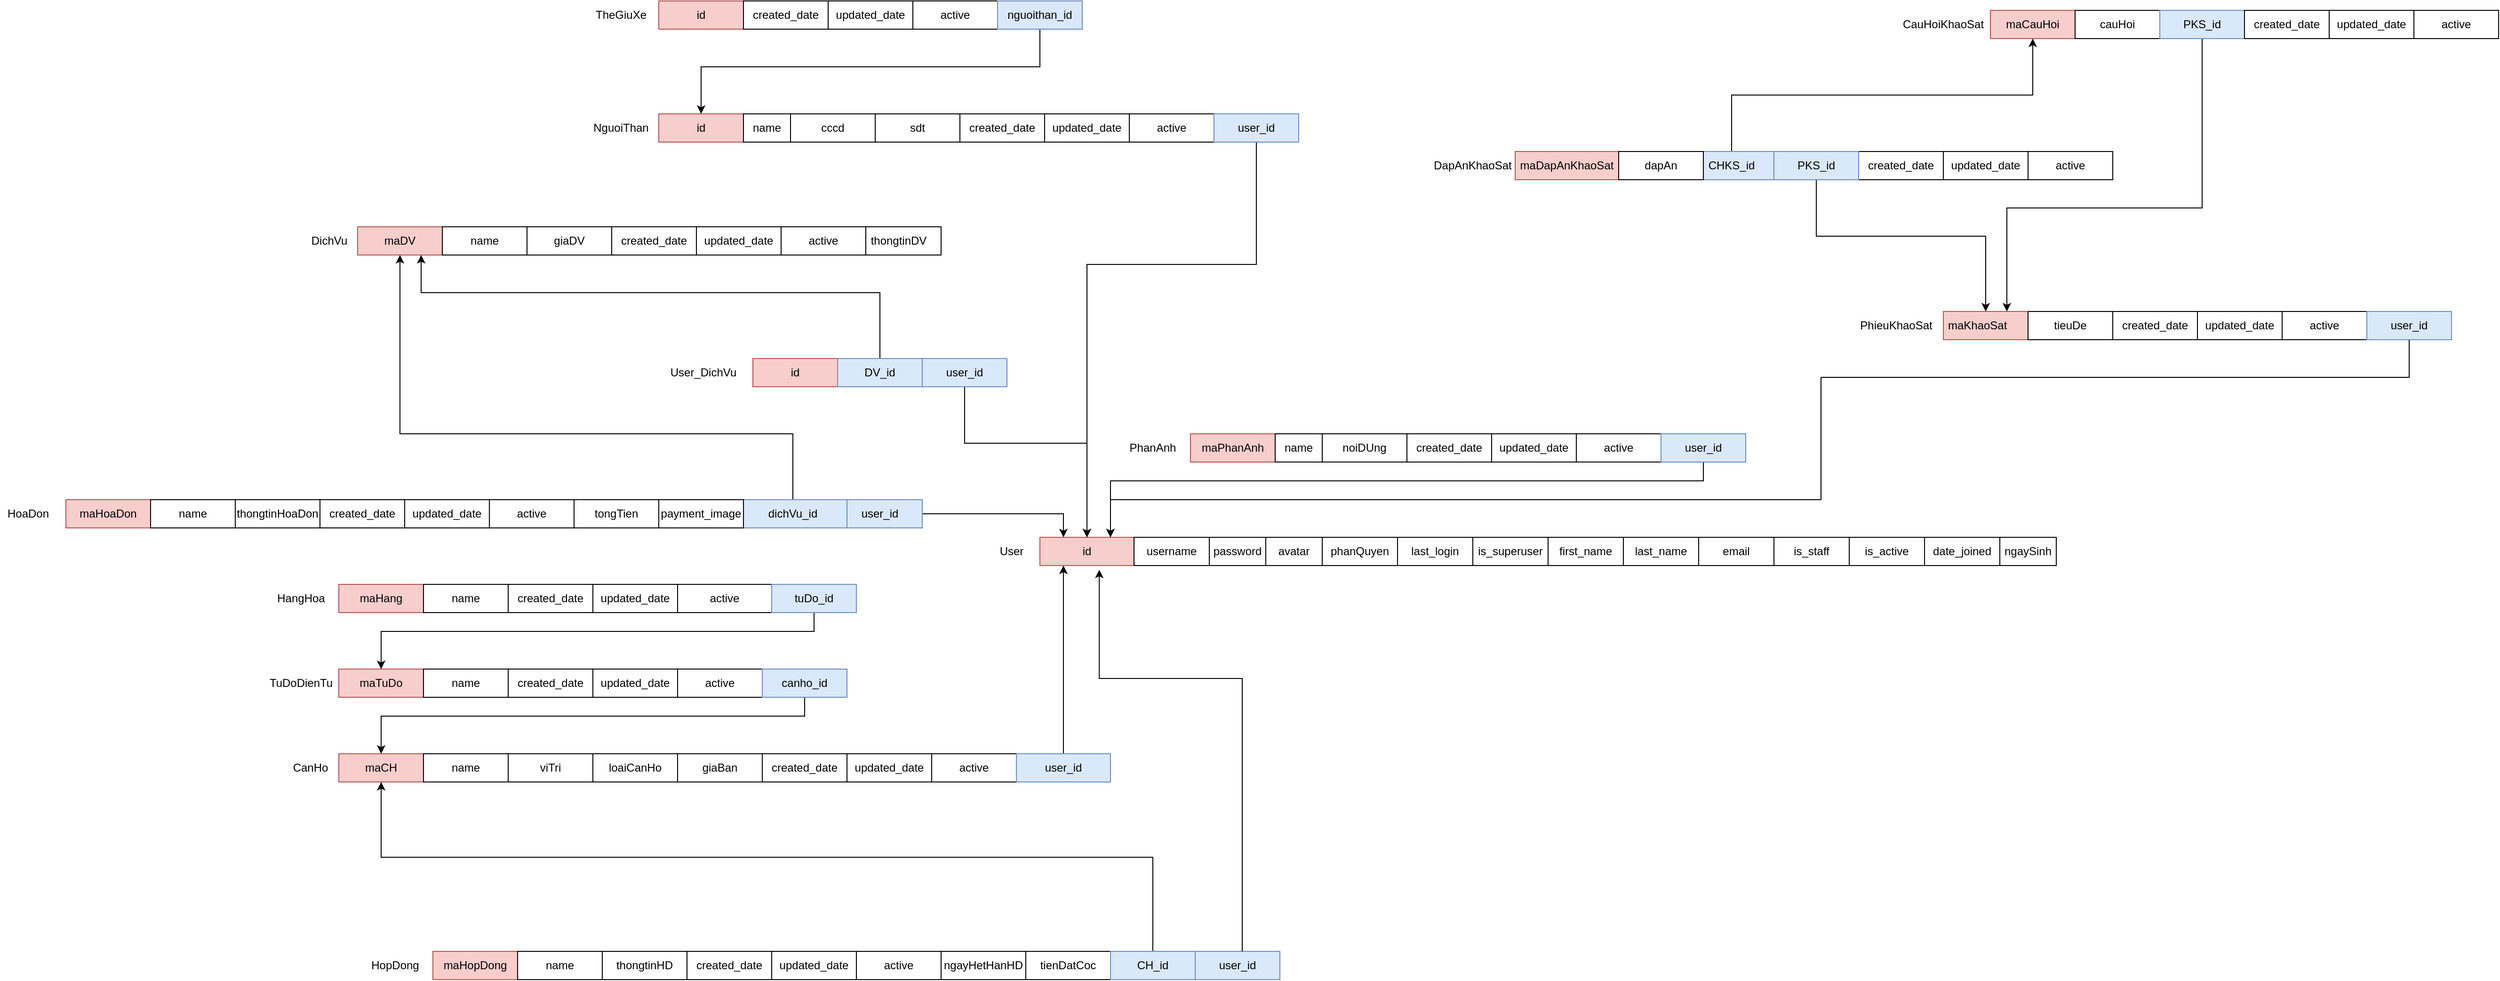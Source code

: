 <mxfile version="24.4.0" type="device">
  <diagram name="Page-1" id="q1O1vENpDjxw2p7QvaA1">
    <mxGraphModel dx="1042" dy="569" grid="1" gridSize="10" guides="1" tooltips="1" connect="1" arrows="1" fold="1" page="1" pageScale="1" pageWidth="850" pageHeight="1100" math="0" shadow="0">
      <root>
        <mxCell id="0" />
        <mxCell id="1" parent="0" />
        <mxCell id="f2DHljgT-3FuPf-j0i6e-1" value="id" style="rounded=0;whiteSpace=wrap;html=1;fillColor=#f8cecc;strokeColor=#b85450;" vertex="1" parent="1">
          <mxGeometry x="1465" y="1240" width="100" height="30" as="geometry" />
        </mxCell>
        <mxCell id="f2DHljgT-3FuPf-j0i6e-2" value="User" style="text;html=1;align=center;verticalAlign=middle;whiteSpace=wrap;rounded=0;" vertex="1" parent="1">
          <mxGeometry x="1405" y="1240" width="60" height="30" as="geometry" />
        </mxCell>
        <mxCell id="f2DHljgT-3FuPf-j0i6e-3" value="username" style="rounded=0;whiteSpace=wrap;html=1;" vertex="1" parent="1">
          <mxGeometry x="1565" y="1240" width="80" height="30" as="geometry" />
        </mxCell>
        <mxCell id="f2DHljgT-3FuPf-j0i6e-4" value="password" style="rounded=0;whiteSpace=wrap;html=1;" vertex="1" parent="1">
          <mxGeometry x="1645" y="1240" width="60" height="30" as="geometry" />
        </mxCell>
        <mxCell id="f2DHljgT-3FuPf-j0i6e-5" value="avatar" style="rounded=0;whiteSpace=wrap;html=1;" vertex="1" parent="1">
          <mxGeometry x="1705" y="1240" width="60" height="30" as="geometry" />
        </mxCell>
        <mxCell id="f2DHljgT-3FuPf-j0i6e-6" value="phanQuyen" style="rounded=0;whiteSpace=wrap;html=1;" vertex="1" parent="1">
          <mxGeometry x="1765" y="1240" width="80" height="30" as="geometry" />
        </mxCell>
        <mxCell id="f2DHljgT-3FuPf-j0i6e-7" value="maCH" style="rounded=0;whiteSpace=wrap;html=1;fillColor=#f8cecc;strokeColor=#b85450;" vertex="1" parent="1">
          <mxGeometry x="720" y="1470" width="90" height="30" as="geometry" />
        </mxCell>
        <mxCell id="f2DHljgT-3FuPf-j0i6e-8" value="HopDong" style="text;html=1;align=center;verticalAlign=middle;whiteSpace=wrap;rounded=0;rotation=0;" vertex="1" parent="1">
          <mxGeometry x="750" y="1680" width="60" height="30" as="geometry" />
        </mxCell>
        <mxCell id="f2DHljgT-3FuPf-j0i6e-9" value="name" style="rounded=0;whiteSpace=wrap;html=1;" vertex="1" parent="1">
          <mxGeometry x="810" y="1470" width="90" height="30" as="geometry" />
        </mxCell>
        <mxCell id="f2DHljgT-3FuPf-j0i6e-10" value="viTri" style="rounded=0;whiteSpace=wrap;html=1;" vertex="1" parent="1">
          <mxGeometry x="900" y="1470" width="90" height="30" as="geometry" />
        </mxCell>
        <mxCell id="f2DHljgT-3FuPf-j0i6e-11" value="loaiCanHo" style="rounded=0;whiteSpace=wrap;html=1;" vertex="1" parent="1">
          <mxGeometry x="990" y="1470" width="90" height="30" as="geometry" />
        </mxCell>
        <mxCell id="f2DHljgT-3FuPf-j0i6e-12" value="giaBan" style="rounded=0;whiteSpace=wrap;html=1;" vertex="1" parent="1">
          <mxGeometry x="1080" y="1470" width="90" height="30" as="geometry" />
        </mxCell>
        <mxCell id="f2DHljgT-3FuPf-j0i6e-13" value="first_name" style="rounded=0;whiteSpace=wrap;html=1;" vertex="1" parent="1">
          <mxGeometry x="2005" y="1240" width="80" height="30" as="geometry" />
        </mxCell>
        <mxCell id="f2DHljgT-3FuPf-j0i6e-14" value="last_login" style="rounded=0;whiteSpace=wrap;html=1;" vertex="1" parent="1">
          <mxGeometry x="1845" y="1240" width="80" height="30" as="geometry" />
        </mxCell>
        <mxCell id="f2DHljgT-3FuPf-j0i6e-15" value="is_superuser" style="rounded=0;whiteSpace=wrap;html=1;" vertex="1" parent="1">
          <mxGeometry x="1925" y="1240" width="80" height="30" as="geometry" />
        </mxCell>
        <mxCell id="f2DHljgT-3FuPf-j0i6e-16" value="last_name" style="rounded=0;whiteSpace=wrap;html=1;" vertex="1" parent="1">
          <mxGeometry x="2085" y="1240" width="80" height="30" as="geometry" />
        </mxCell>
        <mxCell id="f2DHljgT-3FuPf-j0i6e-17" value="email" style="rounded=0;whiteSpace=wrap;html=1;" vertex="1" parent="1">
          <mxGeometry x="2165" y="1240" width="80" height="30" as="geometry" />
        </mxCell>
        <mxCell id="f2DHljgT-3FuPf-j0i6e-18" value="is_staff" style="rounded=0;whiteSpace=wrap;html=1;" vertex="1" parent="1">
          <mxGeometry x="2245" y="1240" width="80" height="30" as="geometry" />
        </mxCell>
        <mxCell id="f2DHljgT-3FuPf-j0i6e-19" value="is_active" style="rounded=0;whiteSpace=wrap;html=1;" vertex="1" parent="1">
          <mxGeometry x="2325" y="1240" width="80" height="30" as="geometry" />
        </mxCell>
        <mxCell id="f2DHljgT-3FuPf-j0i6e-20" value="date_joined" style="rounded=0;whiteSpace=wrap;html=1;" vertex="1" parent="1">
          <mxGeometry x="2405" y="1240" width="80" height="30" as="geometry" />
        </mxCell>
        <mxCell id="f2DHljgT-3FuPf-j0i6e-21" value="ngaySinh" style="rounded=0;whiteSpace=wrap;html=1;" vertex="1" parent="1">
          <mxGeometry x="2485" y="1240" width="60" height="30" as="geometry" />
        </mxCell>
        <mxCell id="f2DHljgT-3FuPf-j0i6e-22" value="CanHo" style="text;html=1;align=center;verticalAlign=middle;whiteSpace=wrap;rounded=0;" vertex="1" parent="1">
          <mxGeometry x="660" y="1470" width="60" height="30" as="geometry" />
        </mxCell>
        <mxCell id="f2DHljgT-3FuPf-j0i6e-23" value="maHopDong" style="rounded=0;whiteSpace=wrap;html=1;fillColor=#f8cecc;strokeColor=#b85450;" vertex="1" parent="1">
          <mxGeometry x="820" y="1680" width="90" height="30" as="geometry" />
        </mxCell>
        <mxCell id="f2DHljgT-3FuPf-j0i6e-24" value="name" style="rounded=0;whiteSpace=wrap;html=1;" vertex="1" parent="1">
          <mxGeometry x="910" y="1680" width="90" height="30" as="geometry" />
        </mxCell>
        <mxCell id="f2DHljgT-3FuPf-j0i6e-25" value="thongtinHD" style="rounded=0;whiteSpace=wrap;html=1;" vertex="1" parent="1">
          <mxGeometry x="1000" y="1680" width="90" height="30" as="geometry" />
        </mxCell>
        <mxCell id="f2DHljgT-3FuPf-j0i6e-26" value="created_date" style="rounded=0;whiteSpace=wrap;html=1;" vertex="1" parent="1">
          <mxGeometry x="1090" y="1680" width="90" height="30" as="geometry" />
        </mxCell>
        <mxCell id="f2DHljgT-3FuPf-j0i6e-27" value="ngayHetHanHD" style="rounded=0;whiteSpace=wrap;html=1;" vertex="1" parent="1">
          <mxGeometry x="1360" y="1680" width="90" height="30" as="geometry" />
        </mxCell>
        <mxCell id="f2DHljgT-3FuPf-j0i6e-28" value="tienDatCoc" style="rounded=0;whiteSpace=wrap;html=1;" vertex="1" parent="1">
          <mxGeometry x="1450" y="1680" width="90" height="30" as="geometry" />
        </mxCell>
        <mxCell id="f2DHljgT-3FuPf-j0i6e-29" value="HoaDon" style="text;html=1;align=center;verticalAlign=middle;whiteSpace=wrap;rounded=0;rotation=0;" vertex="1" parent="1">
          <mxGeometry x="360" y="1200" width="60" height="30" as="geometry" />
        </mxCell>
        <mxCell id="f2DHljgT-3FuPf-j0i6e-30" value="maHoaDon" style="rounded=0;whiteSpace=wrap;html=1;fillColor=#f8cecc;strokeColor=#b85450;" vertex="1" parent="1">
          <mxGeometry x="430" y="1200" width="90" height="30" as="geometry" />
        </mxCell>
        <mxCell id="f2DHljgT-3FuPf-j0i6e-31" value="name" style="rounded=0;whiteSpace=wrap;html=1;" vertex="1" parent="1">
          <mxGeometry x="520" y="1200" width="90" height="30" as="geometry" />
        </mxCell>
        <mxCell id="f2DHljgT-3FuPf-j0i6e-32" value="thongtinHoaDon" style="rounded=0;whiteSpace=wrap;html=1;" vertex="1" parent="1">
          <mxGeometry x="610" y="1200" width="90" height="30" as="geometry" />
        </mxCell>
        <mxCell id="f2DHljgT-3FuPf-j0i6e-33" value="created_date" style="rounded=0;whiteSpace=wrap;html=1;" vertex="1" parent="1">
          <mxGeometry x="700" y="1200" width="90" height="30" as="geometry" />
        </mxCell>
        <mxCell id="f2DHljgT-3FuPf-j0i6e-34" value="tongTien" style="rounded=0;whiteSpace=wrap;html=1;" vertex="1" parent="1">
          <mxGeometry x="970" y="1200" width="90" height="30" as="geometry" />
        </mxCell>
        <mxCell id="f2DHljgT-3FuPf-j0i6e-35" value="DichVu" style="text;html=1;align=center;verticalAlign=middle;whiteSpace=wrap;rounded=0;rotation=0;" vertex="1" parent="1">
          <mxGeometry x="680" y="910" width="60" height="30" as="geometry" />
        </mxCell>
        <mxCell id="f2DHljgT-3FuPf-j0i6e-36" value="maDV" style="rounded=0;whiteSpace=wrap;html=1;fillColor=#f8cecc;strokeColor=#b85450;" vertex="1" parent="1">
          <mxGeometry x="740" y="910" width="90" height="30" as="geometry" />
        </mxCell>
        <mxCell id="f2DHljgT-3FuPf-j0i6e-37" value="name" style="rounded=0;whiteSpace=wrap;html=1;" vertex="1" parent="1">
          <mxGeometry x="830" y="910" width="90" height="30" as="geometry" />
        </mxCell>
        <mxCell id="f2DHljgT-3FuPf-j0i6e-38" value="giaDV" style="rounded=0;whiteSpace=wrap;html=1;" vertex="1" parent="1">
          <mxGeometry x="920" y="910" width="90" height="30" as="geometry" />
        </mxCell>
        <mxCell id="f2DHljgT-3FuPf-j0i6e-39" value="created_date" style="rounded=0;whiteSpace=wrap;html=1;" vertex="1" parent="1">
          <mxGeometry x="1010" y="910" width="90" height="30" as="geometry" />
        </mxCell>
        <mxCell id="f2DHljgT-3FuPf-j0i6e-40" value="thongtinDV" style="rounded=0;whiteSpace=wrap;html=1;" vertex="1" parent="1">
          <mxGeometry x="1270" y="910" width="90" height="30" as="geometry" />
        </mxCell>
        <mxCell id="f2DHljgT-3FuPf-j0i6e-41" value="TuDoDienTu" style="text;html=1;align=center;verticalAlign=middle;whiteSpace=wrap;rounded=0;rotation=0;" vertex="1" parent="1">
          <mxGeometry x="650" y="1380" width="60" height="30" as="geometry" />
        </mxCell>
        <mxCell id="f2DHljgT-3FuPf-j0i6e-42" value="maTuDo" style="rounded=0;whiteSpace=wrap;html=1;fillColor=#f8cecc;strokeColor=#b85450;" vertex="1" parent="1">
          <mxGeometry x="720" y="1380" width="90" height="30" as="geometry" />
        </mxCell>
        <mxCell id="f2DHljgT-3FuPf-j0i6e-43" value="name" style="rounded=0;whiteSpace=wrap;html=1;" vertex="1" parent="1">
          <mxGeometry x="810" y="1380" width="90" height="30" as="geometry" />
        </mxCell>
        <mxCell id="f2DHljgT-3FuPf-j0i6e-44" value="created_date" style="rounded=0;whiteSpace=wrap;html=1;" vertex="1" parent="1">
          <mxGeometry x="900" y="1380" width="90" height="30" as="geometry" />
        </mxCell>
        <mxCell id="f2DHljgT-3FuPf-j0i6e-45" value="active" style="rounded=0;whiteSpace=wrap;html=1;" vertex="1" parent="1">
          <mxGeometry x="1080" y="1380" width="90" height="30" as="geometry" />
        </mxCell>
        <mxCell id="f2DHljgT-3FuPf-j0i6e-46" value="updated_date" style="rounded=0;whiteSpace=wrap;html=1;" vertex="1" parent="1">
          <mxGeometry x="990" y="1380" width="90" height="30" as="geometry" />
        </mxCell>
        <mxCell id="f2DHljgT-3FuPf-j0i6e-47" value="updated_date" style="rounded=0;whiteSpace=wrap;html=1;" vertex="1" parent="1">
          <mxGeometry x="1100" y="910" width="90" height="30" as="geometry" />
        </mxCell>
        <mxCell id="f2DHljgT-3FuPf-j0i6e-48" value="active" style="rounded=0;whiteSpace=wrap;html=1;" vertex="1" parent="1">
          <mxGeometry x="1190" y="910" width="90" height="30" as="geometry" />
        </mxCell>
        <mxCell id="f2DHljgT-3FuPf-j0i6e-49" value="updated_date" style="rounded=0;whiteSpace=wrap;html=1;" vertex="1" parent="1">
          <mxGeometry x="790" y="1200" width="90" height="30" as="geometry" />
        </mxCell>
        <mxCell id="f2DHljgT-3FuPf-j0i6e-50" value="active" style="rounded=0;whiteSpace=wrap;html=1;" vertex="1" parent="1">
          <mxGeometry x="880" y="1200" width="90" height="30" as="geometry" />
        </mxCell>
        <mxCell id="f2DHljgT-3FuPf-j0i6e-51" value="updated_date" style="rounded=0;whiteSpace=wrap;html=1;" vertex="1" parent="1">
          <mxGeometry x="1180" y="1680" width="90" height="30" as="geometry" />
        </mxCell>
        <mxCell id="f2DHljgT-3FuPf-j0i6e-52" value="active" style="rounded=0;whiteSpace=wrap;html=1;" vertex="1" parent="1">
          <mxGeometry x="1270" y="1680" width="90" height="30" as="geometry" />
        </mxCell>
        <mxCell id="f2DHljgT-3FuPf-j0i6e-53" value="updated_date" style="rounded=0;whiteSpace=wrap;html=1;" vertex="1" parent="1">
          <mxGeometry x="1260" y="1470" width="90" height="30" as="geometry" />
        </mxCell>
        <mxCell id="f2DHljgT-3FuPf-j0i6e-54" value="created_date" style="rounded=0;whiteSpace=wrap;html=1;" vertex="1" parent="1">
          <mxGeometry x="1170" y="1470" width="90" height="30" as="geometry" />
        </mxCell>
        <mxCell id="f2DHljgT-3FuPf-j0i6e-55" value="active" style="rounded=0;whiteSpace=wrap;html=1;" vertex="1" parent="1">
          <mxGeometry x="1350" y="1470" width="90" height="30" as="geometry" />
        </mxCell>
        <mxCell id="f2DHljgT-3FuPf-j0i6e-56" value="HangHoa" style="text;html=1;align=center;verticalAlign=middle;whiteSpace=wrap;rounded=0;rotation=0;" vertex="1" parent="1">
          <mxGeometry x="650" y="1290" width="60" height="30" as="geometry" />
        </mxCell>
        <mxCell id="f2DHljgT-3FuPf-j0i6e-57" value="maHang" style="rounded=0;whiteSpace=wrap;html=1;fillColor=#f8cecc;strokeColor=#b85450;" vertex="1" parent="1">
          <mxGeometry x="720" y="1290" width="90" height="30" as="geometry" />
        </mxCell>
        <mxCell id="f2DHljgT-3FuPf-j0i6e-58" value="name" style="rounded=0;whiteSpace=wrap;html=1;" vertex="1" parent="1">
          <mxGeometry x="810" y="1290" width="90" height="30" as="geometry" />
        </mxCell>
        <mxCell id="f2DHljgT-3FuPf-j0i6e-59" value="created_date" style="rounded=0;whiteSpace=wrap;html=1;" vertex="1" parent="1">
          <mxGeometry x="900" y="1290" width="90" height="30" as="geometry" />
        </mxCell>
        <mxCell id="f2DHljgT-3FuPf-j0i6e-60" value="active" style="rounded=0;whiteSpace=wrap;html=1;" vertex="1" parent="1">
          <mxGeometry x="1080" y="1290" width="100" height="30" as="geometry" />
        </mxCell>
        <mxCell id="f2DHljgT-3FuPf-j0i6e-61" value="updated_date" style="rounded=0;whiteSpace=wrap;html=1;" vertex="1" parent="1">
          <mxGeometry x="990" y="1290" width="90" height="30" as="geometry" />
        </mxCell>
        <mxCell id="f2DHljgT-3FuPf-j0i6e-62" value="PhanAnh" style="text;html=1;align=center;verticalAlign=middle;whiteSpace=wrap;rounded=0;rotation=0;" vertex="1" parent="1">
          <mxGeometry x="1555" y="1130" width="60" height="30" as="geometry" />
        </mxCell>
        <mxCell id="f2DHljgT-3FuPf-j0i6e-63" value="maPhanAnh" style="rounded=0;whiteSpace=wrap;html=1;fillColor=#f8cecc;strokeColor=#b85450;" vertex="1" parent="1">
          <mxGeometry x="1625" y="1130" width="90" height="30" as="geometry" />
        </mxCell>
        <mxCell id="f2DHljgT-3FuPf-j0i6e-64" value="noiDUng" style="rounded=0;whiteSpace=wrap;html=1;" vertex="1" parent="1">
          <mxGeometry x="1765" y="1130" width="90" height="30" as="geometry" />
        </mxCell>
        <mxCell id="f2DHljgT-3FuPf-j0i6e-65" value="created_date" style="rounded=0;whiteSpace=wrap;html=1;" vertex="1" parent="1">
          <mxGeometry x="1855" y="1130" width="90" height="30" as="geometry" />
        </mxCell>
        <mxCell id="f2DHljgT-3FuPf-j0i6e-66" value="active" style="rounded=0;whiteSpace=wrap;html=1;" vertex="1" parent="1">
          <mxGeometry x="2035" y="1130" width="90" height="30" as="geometry" />
        </mxCell>
        <mxCell id="f2DHljgT-3FuPf-j0i6e-67" value="updated_date" style="rounded=0;whiteSpace=wrap;html=1;" vertex="1" parent="1">
          <mxGeometry x="1945" y="1130" width="90" height="30" as="geometry" />
        </mxCell>
        <mxCell id="f2DHljgT-3FuPf-j0i6e-68" value="PhieuKhaoSat" style="text;html=1;align=center;verticalAlign=middle;whiteSpace=wrap;rounded=0;rotation=0;" vertex="1" parent="1">
          <mxGeometry x="2345" y="1000" width="60" height="30" as="geometry" />
        </mxCell>
        <mxCell id="f2DHljgT-3FuPf-j0i6e-69" value="maKhaoSat&lt;span style=&quot;white-space: pre;&quot;&gt;&#x9;&lt;/span&gt;" style="rounded=0;whiteSpace=wrap;html=1;fillColor=#f8cecc;strokeColor=#b85450;" vertex="1" parent="1">
          <mxGeometry x="2425" y="1000" width="90" height="30" as="geometry" />
        </mxCell>
        <mxCell id="f2DHljgT-3FuPf-j0i6e-70" value="tieuDe" style="rounded=0;whiteSpace=wrap;html=1;" vertex="1" parent="1">
          <mxGeometry x="2515" y="1000" width="90" height="30" as="geometry" />
        </mxCell>
        <mxCell id="f2DHljgT-3FuPf-j0i6e-71" value="active" style="rounded=0;whiteSpace=wrap;html=1;" vertex="1" parent="1">
          <mxGeometry x="2785" y="1000" width="90" height="30" as="geometry" />
        </mxCell>
        <mxCell id="f2DHljgT-3FuPf-j0i6e-72" value="updated_date" style="rounded=0;whiteSpace=wrap;html=1;" vertex="1" parent="1">
          <mxGeometry x="2695" y="1000" width="90" height="30" as="geometry" />
        </mxCell>
        <mxCell id="f2DHljgT-3FuPf-j0i6e-73" value="created_date" style="rounded=0;whiteSpace=wrap;html=1;" vertex="1" parent="1">
          <mxGeometry x="2605" y="1000" width="90" height="30" as="geometry" />
        </mxCell>
        <mxCell id="f2DHljgT-3FuPf-j0i6e-74" style="edgeStyle=orthogonalEdgeStyle;rounded=0;orthogonalLoop=1;jettySize=auto;html=1;entryX=0.25;entryY=0;entryDx=0;entryDy=0;" edge="1" parent="1" source="f2DHljgT-3FuPf-j0i6e-75" target="f2DHljgT-3FuPf-j0i6e-1">
          <mxGeometry relative="1" as="geometry" />
        </mxCell>
        <mxCell id="f2DHljgT-3FuPf-j0i6e-75" value="user_id" style="rounded=0;whiteSpace=wrap;html=1;fillColor=#dae8fc;strokeColor=#6c8ebf;" vertex="1" parent="1">
          <mxGeometry x="1250" y="1200" width="90" height="30" as="geometry" />
        </mxCell>
        <mxCell id="f2DHljgT-3FuPf-j0i6e-76" style="edgeStyle=orthogonalEdgeStyle;rounded=0;orthogonalLoop=1;jettySize=auto;html=1;entryX=0.5;entryY=0;entryDx=0;entryDy=0;" edge="1" parent="1" source="f2DHljgT-3FuPf-j0i6e-77" target="f2DHljgT-3FuPf-j0i6e-1">
          <mxGeometry relative="1" as="geometry">
            <Array as="points">
              <mxPoint x="1385" y="1140" />
              <mxPoint x="1515" y="1140" />
            </Array>
          </mxGeometry>
        </mxCell>
        <mxCell id="f2DHljgT-3FuPf-j0i6e-77" value="user_id" style="rounded=0;whiteSpace=wrap;html=1;fillColor=#dae8fc;strokeColor=#6c8ebf;" vertex="1" parent="1">
          <mxGeometry x="1340" y="1050" width="90" height="30" as="geometry" />
        </mxCell>
        <mxCell id="f2DHljgT-3FuPf-j0i6e-78" style="edgeStyle=orthogonalEdgeStyle;rounded=0;orthogonalLoop=1;jettySize=auto;html=1;entryX=0.5;entryY=1;entryDx=0;entryDy=0;" edge="1" parent="1" source="f2DHljgT-3FuPf-j0i6e-79" target="f2DHljgT-3FuPf-j0i6e-36">
          <mxGeometry relative="1" as="geometry">
            <Array as="points">
              <mxPoint x="1203" y="1130" />
              <mxPoint x="785" y="1130" />
            </Array>
          </mxGeometry>
        </mxCell>
        <mxCell id="f2DHljgT-3FuPf-j0i6e-79" value="dichVu_id" style="rounded=0;whiteSpace=wrap;html=1;fillColor=#dae8fc;strokeColor=#6c8ebf;" vertex="1" parent="1">
          <mxGeometry x="1145" y="1200" width="115" height="30" as="geometry" />
        </mxCell>
        <mxCell id="f2DHljgT-3FuPf-j0i6e-80" style="edgeStyle=orthogonalEdgeStyle;rounded=0;orthogonalLoop=1;jettySize=auto;html=1;entryX=0.5;entryY=0;entryDx=0;entryDy=0;" edge="1" parent="1" source="f2DHljgT-3FuPf-j0i6e-81" target="f2DHljgT-3FuPf-j0i6e-7">
          <mxGeometry relative="1" as="geometry">
            <Array as="points">
              <mxPoint x="1215" y="1430" />
              <mxPoint x="765" y="1430" />
            </Array>
          </mxGeometry>
        </mxCell>
        <mxCell id="f2DHljgT-3FuPf-j0i6e-81" value="canho_id" style="rounded=0;whiteSpace=wrap;html=1;fillColor=#dae8fc;strokeColor=#6c8ebf;" vertex="1" parent="1">
          <mxGeometry x="1170" y="1380" width="90" height="30" as="geometry" />
        </mxCell>
        <mxCell id="f2DHljgT-3FuPf-j0i6e-82" style="edgeStyle=orthogonalEdgeStyle;rounded=0;orthogonalLoop=1;jettySize=auto;html=1;entryX=0.5;entryY=0;entryDx=0;entryDy=0;" edge="1" parent="1" source="f2DHljgT-3FuPf-j0i6e-83" target="f2DHljgT-3FuPf-j0i6e-42">
          <mxGeometry relative="1" as="geometry">
            <Array as="points">
              <mxPoint x="1225" y="1340" />
              <mxPoint x="765" y="1340" />
            </Array>
          </mxGeometry>
        </mxCell>
        <mxCell id="f2DHljgT-3FuPf-j0i6e-83" value="tuDo_id" style="rounded=0;whiteSpace=wrap;html=1;fillColor=#dae8fc;strokeColor=#6c8ebf;" vertex="1" parent="1">
          <mxGeometry x="1180" y="1290" width="90" height="30" as="geometry" />
        </mxCell>
        <mxCell id="f2DHljgT-3FuPf-j0i6e-84" style="edgeStyle=orthogonalEdgeStyle;rounded=0;orthogonalLoop=1;jettySize=auto;html=1;entryX=0.5;entryY=1;entryDx=0;entryDy=0;" edge="1" parent="1" source="f2DHljgT-3FuPf-j0i6e-85" target="f2DHljgT-3FuPf-j0i6e-7">
          <mxGeometry relative="1" as="geometry">
            <Array as="points">
              <mxPoint x="1585" y="1580" />
              <mxPoint x="765" y="1580" />
            </Array>
          </mxGeometry>
        </mxCell>
        <mxCell id="f2DHljgT-3FuPf-j0i6e-85" value="CH_id" style="rounded=0;whiteSpace=wrap;html=1;fillColor=#dae8fc;strokeColor=#6c8ebf;" vertex="1" parent="1">
          <mxGeometry x="1540" y="1680" width="90" height="30" as="geometry" />
        </mxCell>
        <mxCell id="f2DHljgT-3FuPf-j0i6e-86" style="edgeStyle=orthogonalEdgeStyle;rounded=0;orthogonalLoop=1;jettySize=auto;html=1;entryX=0.25;entryY=1;entryDx=0;entryDy=0;" edge="1" parent="1" source="f2DHljgT-3FuPf-j0i6e-87" target="f2DHljgT-3FuPf-j0i6e-1">
          <mxGeometry relative="1" as="geometry" />
        </mxCell>
        <mxCell id="f2DHljgT-3FuPf-j0i6e-87" value="user_id" style="rounded=0;whiteSpace=wrap;html=1;fillColor=#dae8fc;strokeColor=#6c8ebf;" vertex="1" parent="1">
          <mxGeometry x="1440" y="1470" width="100" height="30" as="geometry" />
        </mxCell>
        <mxCell id="f2DHljgT-3FuPf-j0i6e-92" value="user_id" style="rounded=0;whiteSpace=wrap;html=1;fillColor=#dae8fc;strokeColor=#6c8ebf;" vertex="1" parent="1">
          <mxGeometry x="1630" y="1680" width="90" height="30" as="geometry" />
        </mxCell>
        <mxCell id="f2DHljgT-3FuPf-j0i6e-93" style="edgeStyle=orthogonalEdgeStyle;rounded=0;orthogonalLoop=1;jettySize=auto;html=1;entryX=0.631;entryY=1.148;entryDx=0;entryDy=0;entryPerimeter=0;" edge="1" parent="1" source="f2DHljgT-3FuPf-j0i6e-92" target="f2DHljgT-3FuPf-j0i6e-1">
          <mxGeometry relative="1" as="geometry">
            <Array as="points">
              <mxPoint x="1680" y="1390" />
              <mxPoint x="1528" y="1390" />
            </Array>
          </mxGeometry>
        </mxCell>
        <mxCell id="f2DHljgT-3FuPf-j0i6e-94" style="edgeStyle=orthogonalEdgeStyle;rounded=0;orthogonalLoop=1;jettySize=auto;html=1;entryX=0.75;entryY=0;entryDx=0;entryDy=0;" edge="1" parent="1" source="f2DHljgT-3FuPf-j0i6e-95" target="f2DHljgT-3FuPf-j0i6e-1">
          <mxGeometry relative="1" as="geometry">
            <Array as="points">
              <mxPoint x="2170" y="1180" />
              <mxPoint x="1540" y="1180" />
            </Array>
          </mxGeometry>
        </mxCell>
        <mxCell id="f2DHljgT-3FuPf-j0i6e-95" value="user_id" style="rounded=0;whiteSpace=wrap;html=1;fillColor=#dae8fc;strokeColor=#6c8ebf;" vertex="1" parent="1">
          <mxGeometry x="2125" y="1130" width="90" height="30" as="geometry" />
        </mxCell>
        <mxCell id="f2DHljgT-3FuPf-j0i6e-96" value="name" style="rounded=0;whiteSpace=wrap;html=1;" vertex="1" parent="1">
          <mxGeometry x="1715" y="1130" width="50" height="30" as="geometry" />
        </mxCell>
        <mxCell id="f2DHljgT-3FuPf-j0i6e-97" value="User_DichVu" style="text;html=1;align=center;verticalAlign=middle;whiteSpace=wrap;rounded=0;rotation=0;" vertex="1" parent="1">
          <mxGeometry x="1065" y="1050" width="85" height="30" as="geometry" />
        </mxCell>
        <mxCell id="f2DHljgT-3FuPf-j0i6e-98" style="edgeStyle=orthogonalEdgeStyle;rounded=0;orthogonalLoop=1;jettySize=auto;html=1;entryX=0.75;entryY=1;entryDx=0;entryDy=0;exitX=0.5;exitY=0;exitDx=0;exitDy=0;" edge="1" parent="1" source="f2DHljgT-3FuPf-j0i6e-100" target="f2DHljgT-3FuPf-j0i6e-36">
          <mxGeometry relative="1" as="geometry">
            <Array as="points">
              <mxPoint x="1295" y="980" />
              <mxPoint x="808" y="980" />
            </Array>
          </mxGeometry>
        </mxCell>
        <mxCell id="f2DHljgT-3FuPf-j0i6e-99" value="id" style="rounded=0;whiteSpace=wrap;html=1;fillColor=#f8cecc;strokeColor=#b85450;" vertex="1" parent="1">
          <mxGeometry x="1160" y="1050" width="90" height="30" as="geometry" />
        </mxCell>
        <mxCell id="f2DHljgT-3FuPf-j0i6e-100" value="DV_id" style="rounded=0;whiteSpace=wrap;html=1;fillColor=#dae8fc;strokeColor=#6c8ebf;" vertex="1" parent="1">
          <mxGeometry x="1250" y="1050" width="90" height="30" as="geometry" />
        </mxCell>
        <mxCell id="f2DHljgT-3FuPf-j0i6e-101" value="CauHoiKhaoSat" style="text;html=1;align=center;verticalAlign=middle;whiteSpace=wrap;rounded=0;rotation=0;" vertex="1" parent="1">
          <mxGeometry x="2395" y="680" width="60" height="30" as="geometry" />
        </mxCell>
        <mxCell id="f2DHljgT-3FuPf-j0i6e-102" value="maCauHoi" style="rounded=0;whiteSpace=wrap;html=1;fillColor=#f8cecc;strokeColor=#b85450;" vertex="1" parent="1">
          <mxGeometry x="2475" y="680" width="90" height="30" as="geometry" />
        </mxCell>
        <mxCell id="f2DHljgT-3FuPf-j0i6e-103" value="cauHoi" style="rounded=0;whiteSpace=wrap;html=1;" vertex="1" parent="1">
          <mxGeometry x="2565" y="680" width="90" height="30" as="geometry" />
        </mxCell>
        <mxCell id="f2DHljgT-3FuPf-j0i6e-104" style="edgeStyle=orthogonalEdgeStyle;rounded=0;orthogonalLoop=1;jettySize=auto;html=1;entryX=0.75;entryY=0;entryDx=0;entryDy=0;exitX=0.5;exitY=1;exitDx=0;exitDy=0;" edge="1" parent="1" source="f2DHljgT-3FuPf-j0i6e-105" target="f2DHljgT-3FuPf-j0i6e-69">
          <mxGeometry relative="1" as="geometry">
            <Array as="points">
              <mxPoint x="2700" y="890" />
              <mxPoint x="2493" y="890" />
            </Array>
          </mxGeometry>
        </mxCell>
        <mxCell id="f2DHljgT-3FuPf-j0i6e-105" value="PKS_id" style="rounded=0;whiteSpace=wrap;html=1;fillColor=#dae8fc;strokeColor=#6c8ebf;" vertex="1" parent="1">
          <mxGeometry x="2655" y="680" width="90" height="30" as="geometry" />
        </mxCell>
        <mxCell id="f2DHljgT-3FuPf-j0i6e-106" value="active" style="rounded=0;whiteSpace=wrap;html=1;" vertex="1" parent="1">
          <mxGeometry x="2925" y="680" width="90" height="30" as="geometry" />
        </mxCell>
        <mxCell id="f2DHljgT-3FuPf-j0i6e-107" value="updated_date" style="rounded=0;whiteSpace=wrap;html=1;" vertex="1" parent="1">
          <mxGeometry x="2835" y="680" width="90" height="30" as="geometry" />
        </mxCell>
        <mxCell id="f2DHljgT-3FuPf-j0i6e-108" value="created_date" style="rounded=0;whiteSpace=wrap;html=1;" vertex="1" parent="1">
          <mxGeometry x="2745" y="680" width="90" height="30" as="geometry" />
        </mxCell>
        <mxCell id="f2DHljgT-3FuPf-j0i6e-109" value="DapAnKhaoSat" style="text;html=1;align=center;verticalAlign=middle;whiteSpace=wrap;rounded=0;rotation=0;" vertex="1" parent="1">
          <mxGeometry x="1895" y="830" width="60" height="30" as="geometry" />
        </mxCell>
        <mxCell id="f2DHljgT-3FuPf-j0i6e-110" value="maDapAnKhaoSat" style="rounded=0;whiteSpace=wrap;html=1;fillColor=#f8cecc;strokeColor=#b85450;" vertex="1" parent="1">
          <mxGeometry x="1970" y="830" width="110" height="30" as="geometry" />
        </mxCell>
        <mxCell id="f2DHljgT-3FuPf-j0i6e-111" style="edgeStyle=orthogonalEdgeStyle;rounded=0;orthogonalLoop=1;jettySize=auto;html=1;entryX=0.5;entryY=1;entryDx=0;entryDy=0;" edge="1" parent="1" source="f2DHljgT-3FuPf-j0i6e-112" target="f2DHljgT-3FuPf-j0i6e-102">
          <mxGeometry relative="1" as="geometry">
            <Array as="points">
              <mxPoint x="2200" y="770" />
              <mxPoint x="2520" y="770" />
            </Array>
          </mxGeometry>
        </mxCell>
        <mxCell id="f2DHljgT-3FuPf-j0i6e-112" value="CHKS_id" style="rounded=0;whiteSpace=wrap;html=1;fillColor=#dae8fc;strokeColor=#6c8ebf;" vertex="1" parent="1">
          <mxGeometry x="2155" y="830" width="90" height="30" as="geometry" />
        </mxCell>
        <mxCell id="f2DHljgT-3FuPf-j0i6e-113" value="active" style="rounded=0;whiteSpace=wrap;html=1;" vertex="1" parent="1">
          <mxGeometry x="2515" y="830" width="90" height="30" as="geometry" />
        </mxCell>
        <mxCell id="f2DHljgT-3FuPf-j0i6e-114" value="updated_date" style="rounded=0;whiteSpace=wrap;html=1;" vertex="1" parent="1">
          <mxGeometry x="2425" y="830" width="90" height="30" as="geometry" />
        </mxCell>
        <mxCell id="f2DHljgT-3FuPf-j0i6e-115" value="created_date" style="rounded=0;whiteSpace=wrap;html=1;" vertex="1" parent="1">
          <mxGeometry x="2335" y="830" width="90" height="30" as="geometry" />
        </mxCell>
        <mxCell id="f2DHljgT-3FuPf-j0i6e-116" style="edgeStyle=orthogonalEdgeStyle;rounded=0;orthogonalLoop=1;jettySize=auto;html=1;entryX=0.75;entryY=0;entryDx=0;entryDy=0;" edge="1" parent="1" source="f2DHljgT-3FuPf-j0i6e-117" target="f2DHljgT-3FuPf-j0i6e-1">
          <mxGeometry relative="1" as="geometry">
            <Array as="points">
              <mxPoint x="2920" y="1070" />
              <mxPoint x="2295" y="1070" />
              <mxPoint x="2295" y="1200" />
              <mxPoint x="1540" y="1200" />
            </Array>
          </mxGeometry>
        </mxCell>
        <mxCell id="f2DHljgT-3FuPf-j0i6e-117" value="user_id" style="rounded=0;whiteSpace=wrap;html=1;fillColor=#dae8fc;strokeColor=#6c8ebf;" vertex="1" parent="1">
          <mxGeometry x="2875" y="1000" width="90" height="30" as="geometry" />
        </mxCell>
        <mxCell id="f2DHljgT-3FuPf-j0i6e-118" style="edgeStyle=orthogonalEdgeStyle;rounded=0;orthogonalLoop=1;jettySize=auto;html=1;entryX=0.5;entryY=0;entryDx=0;entryDy=0;" edge="1" parent="1" source="f2DHljgT-3FuPf-j0i6e-119" target="f2DHljgT-3FuPf-j0i6e-69">
          <mxGeometry relative="1" as="geometry">
            <Array as="points">
              <mxPoint x="2290" y="920" />
              <mxPoint x="2470" y="920" />
            </Array>
          </mxGeometry>
        </mxCell>
        <mxCell id="f2DHljgT-3FuPf-j0i6e-119" value="PKS_id" style="rounded=0;whiteSpace=wrap;html=1;fillColor=#dae8fc;strokeColor=#6c8ebf;" vertex="1" parent="1">
          <mxGeometry x="2245" y="830" width="90" height="30" as="geometry" />
        </mxCell>
        <mxCell id="f2DHljgT-3FuPf-j0i6e-120" value="dapAn" style="rounded=0;whiteSpace=wrap;html=1;" vertex="1" parent="1">
          <mxGeometry x="2080" y="830" width="90" height="30" as="geometry" />
        </mxCell>
        <mxCell id="f2DHljgT-3FuPf-j0i6e-121" value="payment_image" style="rounded=0;whiteSpace=wrap;html=1;" vertex="1" parent="1">
          <mxGeometry x="1060" y="1200" width="90" height="30" as="geometry" />
        </mxCell>
        <mxCell id="f2DHljgT-3FuPf-j0i6e-122" value="NguoiThan" style="text;html=1;align=center;verticalAlign=middle;whiteSpace=wrap;rounded=0;rotation=0;" vertex="1" parent="1">
          <mxGeometry x="990" y="790" width="60" height="30" as="geometry" />
        </mxCell>
        <mxCell id="f2DHljgT-3FuPf-j0i6e-123" value="id" style="rounded=0;whiteSpace=wrap;html=1;fillColor=#f8cecc;strokeColor=#b85450;" vertex="1" parent="1">
          <mxGeometry x="1060" y="790" width="90" height="30" as="geometry" />
        </mxCell>
        <mxCell id="f2DHljgT-3FuPf-j0i6e-124" value="cccd" style="rounded=0;whiteSpace=wrap;html=1;" vertex="1" parent="1">
          <mxGeometry x="1200" y="790" width="90" height="30" as="geometry" />
        </mxCell>
        <mxCell id="f2DHljgT-3FuPf-j0i6e-125" value="sdt" style="rounded=0;whiteSpace=wrap;html=1;" vertex="1" parent="1">
          <mxGeometry x="1290" y="790" width="90" height="30" as="geometry" />
        </mxCell>
        <mxCell id="f2DHljgT-3FuPf-j0i6e-126" value="active" style="rounded=0;whiteSpace=wrap;html=1;" vertex="1" parent="1">
          <mxGeometry x="1560" y="790" width="90" height="30" as="geometry" />
        </mxCell>
        <mxCell id="f2DHljgT-3FuPf-j0i6e-127" value="updated_date" style="rounded=0;whiteSpace=wrap;html=1;" vertex="1" parent="1">
          <mxGeometry x="1470" y="790" width="90" height="30" as="geometry" />
        </mxCell>
        <mxCell id="f2DHljgT-3FuPf-j0i6e-131" style="edgeStyle=orthogonalEdgeStyle;rounded=0;orthogonalLoop=1;jettySize=auto;html=1;entryX=0.5;entryY=0;entryDx=0;entryDy=0;" edge="1" parent="1" source="f2DHljgT-3FuPf-j0i6e-128" target="f2DHljgT-3FuPf-j0i6e-1">
          <mxGeometry relative="1" as="geometry">
            <Array as="points">
              <mxPoint x="1695" y="950" />
              <mxPoint x="1515" y="950" />
            </Array>
          </mxGeometry>
        </mxCell>
        <mxCell id="f2DHljgT-3FuPf-j0i6e-128" value="user_id" style="rounded=0;whiteSpace=wrap;html=1;fillColor=#dae8fc;strokeColor=#6c8ebf;" vertex="1" parent="1">
          <mxGeometry x="1650" y="790" width="90" height="30" as="geometry" />
        </mxCell>
        <mxCell id="f2DHljgT-3FuPf-j0i6e-129" value="name" style="rounded=0;whiteSpace=wrap;html=1;" vertex="1" parent="1">
          <mxGeometry x="1150" y="790" width="50" height="30" as="geometry" />
        </mxCell>
        <mxCell id="f2DHljgT-3FuPf-j0i6e-130" value="created_date" style="rounded=0;whiteSpace=wrap;html=1;" vertex="1" parent="1">
          <mxGeometry x="1380" y="790" width="90" height="30" as="geometry" />
        </mxCell>
        <mxCell id="f2DHljgT-3FuPf-j0i6e-132" value="TheGiuXe" style="text;html=1;align=center;verticalAlign=middle;whiteSpace=wrap;rounded=0;rotation=0;" vertex="1" parent="1">
          <mxGeometry x="990" y="670" width="60" height="30" as="geometry" />
        </mxCell>
        <mxCell id="f2DHljgT-3FuPf-j0i6e-133" value="id" style="rounded=0;whiteSpace=wrap;html=1;fillColor=#f8cecc;strokeColor=#b85450;" vertex="1" parent="1">
          <mxGeometry x="1060" y="670" width="90" height="30" as="geometry" />
        </mxCell>
        <mxCell id="f2DHljgT-3FuPf-j0i6e-136" value="active" style="rounded=0;whiteSpace=wrap;html=1;" vertex="1" parent="1">
          <mxGeometry x="1330" y="670" width="90" height="30" as="geometry" />
        </mxCell>
        <mxCell id="f2DHljgT-3FuPf-j0i6e-137" value="updated_date" style="rounded=0;whiteSpace=wrap;html=1;" vertex="1" parent="1">
          <mxGeometry x="1240" y="670" width="90" height="30" as="geometry" />
        </mxCell>
        <mxCell id="f2DHljgT-3FuPf-j0i6e-141" style="edgeStyle=orthogonalEdgeStyle;rounded=0;orthogonalLoop=1;jettySize=auto;html=1;entryX=0.5;entryY=0;entryDx=0;entryDy=0;" edge="1" parent="1" source="f2DHljgT-3FuPf-j0i6e-138" target="f2DHljgT-3FuPf-j0i6e-123">
          <mxGeometry relative="1" as="geometry">
            <Array as="points">
              <mxPoint x="1465" y="740" />
              <mxPoint x="1105" y="740" />
            </Array>
          </mxGeometry>
        </mxCell>
        <mxCell id="f2DHljgT-3FuPf-j0i6e-138" value="nguoithan_id" style="rounded=0;whiteSpace=wrap;html=1;fillColor=#dae8fc;strokeColor=#6c8ebf;" vertex="1" parent="1">
          <mxGeometry x="1420" y="670" width="90" height="30" as="geometry" />
        </mxCell>
        <mxCell id="f2DHljgT-3FuPf-j0i6e-140" value="created_date" style="rounded=0;whiteSpace=wrap;html=1;" vertex="1" parent="1">
          <mxGeometry x="1150" y="670" width="90" height="30" as="geometry" />
        </mxCell>
      </root>
    </mxGraphModel>
  </diagram>
</mxfile>
